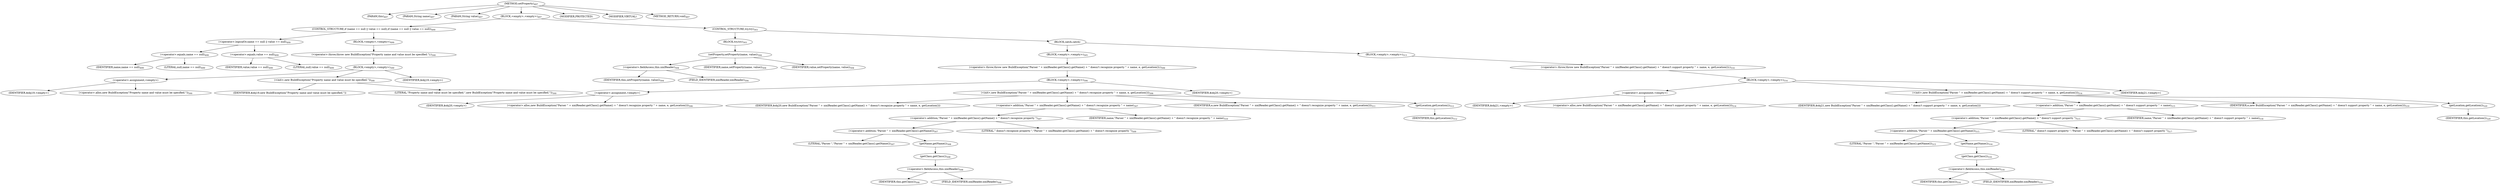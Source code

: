digraph "setProperty" {  
"977" [label = <(METHOD,setProperty)<SUB>497</SUB>> ]
"56" [label = <(PARAM,this)<SUB>497</SUB>> ]
"978" [label = <(PARAM,String name)<SUB>497</SUB>> ]
"979" [label = <(PARAM,String value)<SUB>497</SUB>> ]
"980" [label = <(BLOCK,&lt;empty&gt;,&lt;empty&gt;)<SUB>497</SUB>> ]
"981" [label = <(CONTROL_STRUCTURE,if (name == null || value == null),if (name == null || value == null))<SUB>499</SUB>> ]
"982" [label = <(&lt;operator&gt;.logicalOr,name == null || value == null)<SUB>499</SUB>> ]
"983" [label = <(&lt;operator&gt;.equals,name == null)<SUB>499</SUB>> ]
"984" [label = <(IDENTIFIER,name,name == null)<SUB>499</SUB>> ]
"985" [label = <(LITERAL,null,name == null)<SUB>499</SUB>> ]
"986" [label = <(&lt;operator&gt;.equals,value == null)<SUB>499</SUB>> ]
"987" [label = <(IDENTIFIER,value,value == null)<SUB>499</SUB>> ]
"988" [label = <(LITERAL,null,value == null)<SUB>499</SUB>> ]
"989" [label = <(BLOCK,&lt;empty&gt;,&lt;empty&gt;)<SUB>499</SUB>> ]
"990" [label = <(&lt;operator&gt;.throw,throw new BuildException(&quot;Property name and value must be specified.&quot;);)<SUB>500</SUB>> ]
"991" [label = <(BLOCK,&lt;empty&gt;,&lt;empty&gt;)<SUB>500</SUB>> ]
"992" [label = <(&lt;operator&gt;.assignment,&lt;empty&gt;)> ]
"993" [label = <(IDENTIFIER,$obj19,&lt;empty&gt;)> ]
"994" [label = <(&lt;operator&gt;.alloc,new BuildException(&quot;Property name and value must be specified.&quot;))<SUB>500</SUB>> ]
"995" [label = <(&lt;init&gt;,new BuildException(&quot;Property name and value must be specified.&quot;))<SUB>500</SUB>> ]
"996" [label = <(IDENTIFIER,$obj19,new BuildException(&quot;Property name and value must be specified.&quot;))> ]
"997" [label = <(LITERAL,&quot;Property name and value must be specified.&quot;,new BuildException(&quot;Property name and value must be specified.&quot;))<SUB>500</SUB>> ]
"998" [label = <(IDENTIFIER,$obj19,&lt;empty&gt;)> ]
"999" [label = <(CONTROL_STRUCTURE,try,try)<SUB>503</SUB>> ]
"1000" [label = <(BLOCK,try,try)<SUB>503</SUB>> ]
"1001" [label = <(setProperty,setProperty(name, value))<SUB>504</SUB>> ]
"1002" [label = <(&lt;operator&gt;.fieldAccess,this.xmlReader)<SUB>504</SUB>> ]
"1003" [label = <(IDENTIFIER,this,setProperty(name, value))<SUB>504</SUB>> ]
"1004" [label = <(FIELD_IDENTIFIER,xmlReader,xmlReader)<SUB>504</SUB>> ]
"1005" [label = <(IDENTIFIER,name,setProperty(name, value))<SUB>504</SUB>> ]
"1006" [label = <(IDENTIFIER,value,setProperty(name, value))<SUB>504</SUB>> ]
"1007" [label = <(BLOCK,catch,catch)> ]
"1008" [label = <(BLOCK,&lt;empty&gt;,&lt;empty&gt;)<SUB>505</SUB>> ]
"1009" [label = <(&lt;operator&gt;.throw,throw new BuildException(&quot;Parser &quot; + xmlReader.getClass().getName() + &quot; doesn't recognize property &quot; + name, e, getLocation());)<SUB>506</SUB>> ]
"1010" [label = <(BLOCK,&lt;empty&gt;,&lt;empty&gt;)<SUB>506</SUB>> ]
"1011" [label = <(&lt;operator&gt;.assignment,&lt;empty&gt;)> ]
"1012" [label = <(IDENTIFIER,$obj20,&lt;empty&gt;)> ]
"1013" [label = <(&lt;operator&gt;.alloc,new BuildException(&quot;Parser &quot; + xmlReader.getClass().getName() + &quot; doesn't recognize property &quot; + name, e, getLocation()))<SUB>506</SUB>> ]
"1014" [label = <(&lt;init&gt;,new BuildException(&quot;Parser &quot; + xmlReader.getClass().getName() + &quot; doesn't recognize property &quot; + name, e, getLocation()))<SUB>506</SUB>> ]
"1015" [label = <(IDENTIFIER,$obj20,new BuildException(&quot;Parser &quot; + xmlReader.getClass().getName() + &quot; doesn't recognize property &quot; + name, e, getLocation()))> ]
"1016" [label = <(&lt;operator&gt;.addition,&quot;Parser &quot; + xmlReader.getClass().getName() + &quot; doesn't recognize property &quot; + name)<SUB>507</SUB>> ]
"1017" [label = <(&lt;operator&gt;.addition,&quot;Parser &quot; + xmlReader.getClass().getName() + &quot; doesn't recognize property &quot;)<SUB>507</SUB>> ]
"1018" [label = <(&lt;operator&gt;.addition,&quot;Parser &quot; + xmlReader.getClass().getName())<SUB>507</SUB>> ]
"1019" [label = <(LITERAL,&quot;Parser &quot;,&quot;Parser &quot; + xmlReader.getClass().getName())<SUB>507</SUB>> ]
"1020" [label = <(getName,getName())<SUB>508</SUB>> ]
"1021" [label = <(getClass,getClass())<SUB>508</SUB>> ]
"1022" [label = <(&lt;operator&gt;.fieldAccess,this.xmlReader)<SUB>508</SUB>> ]
"1023" [label = <(IDENTIFIER,this,getClass())<SUB>508</SUB>> ]
"1024" [label = <(FIELD_IDENTIFIER,xmlReader,xmlReader)<SUB>508</SUB>> ]
"1025" [label = <(LITERAL,&quot; doesn't recognize property &quot;,&quot;Parser &quot; + xmlReader.getClass().getName() + &quot; doesn't recognize property &quot;)<SUB>509</SUB>> ]
"1026" [label = <(IDENTIFIER,name,&quot;Parser &quot; + xmlReader.getClass().getName() + &quot; doesn't recognize property &quot; + name)<SUB>510</SUB>> ]
"1027" [label = <(IDENTIFIER,e,new BuildException(&quot;Parser &quot; + xmlReader.getClass().getName() + &quot; doesn't recognize property &quot; + name, e, getLocation()))<SUB>511</SUB>> ]
"1028" [label = <(getLocation,getLocation())<SUB>512</SUB>> ]
"55" [label = <(IDENTIFIER,this,getLocation())<SUB>512</SUB>> ]
"1029" [label = <(IDENTIFIER,$obj20,&lt;empty&gt;)> ]
"1030" [label = <(BLOCK,&lt;empty&gt;,&lt;empty&gt;)<SUB>513</SUB>> ]
"1031" [label = <(&lt;operator&gt;.throw,throw new BuildException(&quot;Parser &quot; + xmlReader.getClass().getName() + &quot; doesn't support property &quot; + name, e, getLocation());)<SUB>514</SUB>> ]
"1032" [label = <(BLOCK,&lt;empty&gt;,&lt;empty&gt;)<SUB>514</SUB>> ]
"1033" [label = <(&lt;operator&gt;.assignment,&lt;empty&gt;)> ]
"1034" [label = <(IDENTIFIER,$obj21,&lt;empty&gt;)> ]
"1035" [label = <(&lt;operator&gt;.alloc,new BuildException(&quot;Parser &quot; + xmlReader.getClass().getName() + &quot; doesn't support property &quot; + name, e, getLocation()))<SUB>514</SUB>> ]
"1036" [label = <(&lt;init&gt;,new BuildException(&quot;Parser &quot; + xmlReader.getClass().getName() + &quot; doesn't support property &quot; + name, e, getLocation()))<SUB>514</SUB>> ]
"1037" [label = <(IDENTIFIER,$obj21,new BuildException(&quot;Parser &quot; + xmlReader.getClass().getName() + &quot; doesn't support property &quot; + name, e, getLocation()))> ]
"1038" [label = <(&lt;operator&gt;.addition,&quot;Parser &quot; + xmlReader.getClass().getName() + &quot; doesn't support property &quot; + name)<SUB>515</SUB>> ]
"1039" [label = <(&lt;operator&gt;.addition,&quot;Parser &quot; + xmlReader.getClass().getName() + &quot; doesn't support property &quot;)<SUB>515</SUB>> ]
"1040" [label = <(&lt;operator&gt;.addition,&quot;Parser &quot; + xmlReader.getClass().getName())<SUB>515</SUB>> ]
"1041" [label = <(LITERAL,&quot;Parser &quot;,&quot;Parser &quot; + xmlReader.getClass().getName())<SUB>515</SUB>> ]
"1042" [label = <(getName,getName())<SUB>516</SUB>> ]
"1043" [label = <(getClass,getClass())<SUB>516</SUB>> ]
"1044" [label = <(&lt;operator&gt;.fieldAccess,this.xmlReader)<SUB>516</SUB>> ]
"1045" [label = <(IDENTIFIER,this,getClass())<SUB>516</SUB>> ]
"1046" [label = <(FIELD_IDENTIFIER,xmlReader,xmlReader)<SUB>516</SUB>> ]
"1047" [label = <(LITERAL,&quot; doesn't support property &quot;,&quot;Parser &quot; + xmlReader.getClass().getName() + &quot; doesn't support property &quot;)<SUB>517</SUB>> ]
"1048" [label = <(IDENTIFIER,name,&quot;Parser &quot; + xmlReader.getClass().getName() + &quot; doesn't support property &quot; + name)<SUB>518</SUB>> ]
"1049" [label = <(IDENTIFIER,e,new BuildException(&quot;Parser &quot; + xmlReader.getClass().getName() + &quot; doesn't support property &quot; + name, e, getLocation()))<SUB>519</SUB>> ]
"1050" [label = <(getLocation,getLocation())<SUB>520</SUB>> ]
"57" [label = <(IDENTIFIER,this,getLocation())<SUB>520</SUB>> ]
"1051" [label = <(IDENTIFIER,$obj21,&lt;empty&gt;)> ]
"1052" [label = <(MODIFIER,PROTECTED)> ]
"1053" [label = <(MODIFIER,VIRTUAL)> ]
"1054" [label = <(METHOD_RETURN,void)<SUB>497</SUB>> ]
  "977" -> "56" 
  "977" -> "978" 
  "977" -> "979" 
  "977" -> "980" 
  "977" -> "1052" 
  "977" -> "1053" 
  "977" -> "1054" 
  "980" -> "981" 
  "980" -> "999" 
  "981" -> "982" 
  "981" -> "989" 
  "982" -> "983" 
  "982" -> "986" 
  "983" -> "984" 
  "983" -> "985" 
  "986" -> "987" 
  "986" -> "988" 
  "989" -> "990" 
  "990" -> "991" 
  "991" -> "992" 
  "991" -> "995" 
  "991" -> "998" 
  "992" -> "993" 
  "992" -> "994" 
  "995" -> "996" 
  "995" -> "997" 
  "999" -> "1000" 
  "999" -> "1007" 
  "1000" -> "1001" 
  "1001" -> "1002" 
  "1001" -> "1005" 
  "1001" -> "1006" 
  "1002" -> "1003" 
  "1002" -> "1004" 
  "1007" -> "1008" 
  "1007" -> "1030" 
  "1008" -> "1009" 
  "1009" -> "1010" 
  "1010" -> "1011" 
  "1010" -> "1014" 
  "1010" -> "1029" 
  "1011" -> "1012" 
  "1011" -> "1013" 
  "1014" -> "1015" 
  "1014" -> "1016" 
  "1014" -> "1027" 
  "1014" -> "1028" 
  "1016" -> "1017" 
  "1016" -> "1026" 
  "1017" -> "1018" 
  "1017" -> "1025" 
  "1018" -> "1019" 
  "1018" -> "1020" 
  "1020" -> "1021" 
  "1021" -> "1022" 
  "1022" -> "1023" 
  "1022" -> "1024" 
  "1028" -> "55" 
  "1030" -> "1031" 
  "1031" -> "1032" 
  "1032" -> "1033" 
  "1032" -> "1036" 
  "1032" -> "1051" 
  "1033" -> "1034" 
  "1033" -> "1035" 
  "1036" -> "1037" 
  "1036" -> "1038" 
  "1036" -> "1049" 
  "1036" -> "1050" 
  "1038" -> "1039" 
  "1038" -> "1048" 
  "1039" -> "1040" 
  "1039" -> "1047" 
  "1040" -> "1041" 
  "1040" -> "1042" 
  "1042" -> "1043" 
  "1043" -> "1044" 
  "1044" -> "1045" 
  "1044" -> "1046" 
  "1050" -> "57" 
}
